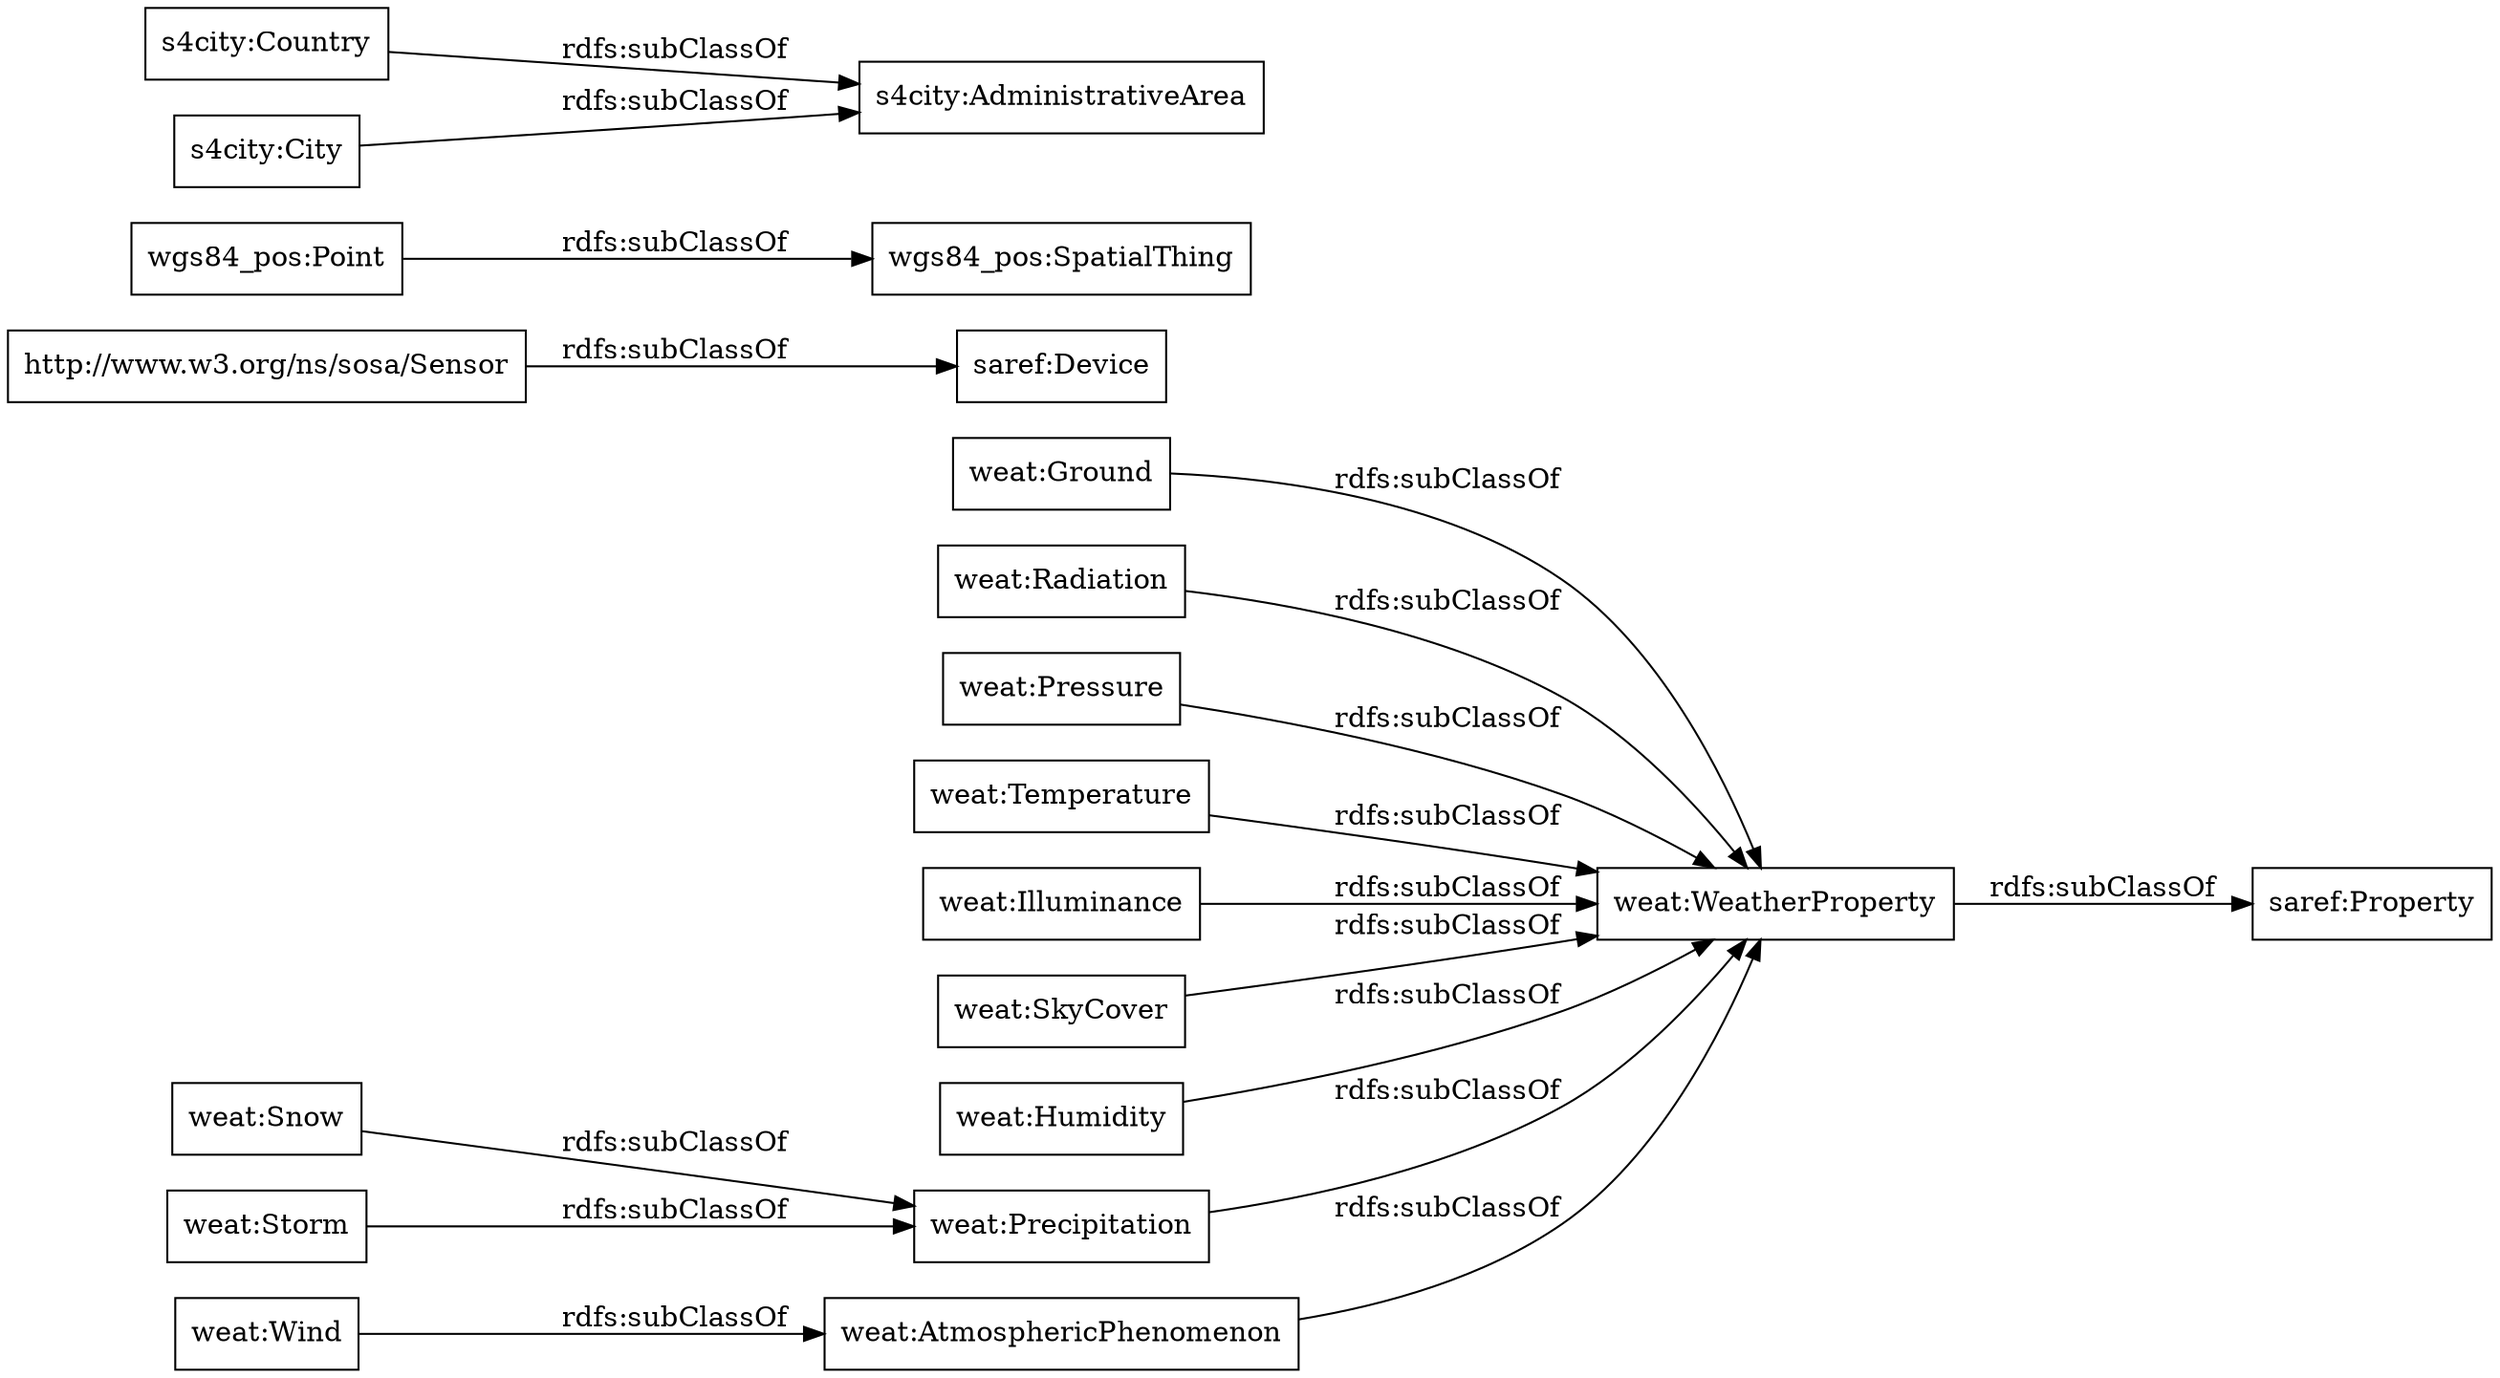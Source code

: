 digraph ar2dtool_diagram { 
rankdir=LR;
size="1000"
node [shape = rectangle, color="black"]; "weat:AtmosphericPhenomenon" "weat:Snow" "weat:Storm" "weat:Ground" "weat:WeatherProperty" "saref:Device" "weat:Radiation" "weat:Pressure" "weat:Temperature" "wgs84_pos:SpatialThing" "s4city:Country" "s4city:AdministrativeArea" "weat:Illuminance" "weat:SkyCover" "http://www.w3.org/ns/sosa/Sensor" "saref:Property" "s4city:City" "wgs84_pos:Point" "weat:Wind" "weat:Humidity" "weat:Precipitation" ; /*classes style*/
	"weat:Illuminance" -> "weat:WeatherProperty" [ label = "rdfs:subClassOf" ];
	"weat:Snow" -> "weat:Precipitation" [ label = "rdfs:subClassOf" ];
	"weat:WeatherProperty" -> "saref:Property" [ label = "rdfs:subClassOf" ];
	"weat:Pressure" -> "weat:WeatherProperty" [ label = "rdfs:subClassOf" ];
	"weat:Ground" -> "weat:WeatherProperty" [ label = "rdfs:subClassOf" ];
	"weat:Radiation" -> "weat:WeatherProperty" [ label = "rdfs:subClassOf" ];
	"wgs84_pos:Point" -> "wgs84_pos:SpatialThing" [ label = "rdfs:subClassOf" ];
	"s4city:City" -> "s4city:AdministrativeArea" [ label = "rdfs:subClassOf" ];
	"weat:Humidity" -> "weat:WeatherProperty" [ label = "rdfs:subClassOf" ];
	"weat:Wind" -> "weat:AtmosphericPhenomenon" [ label = "rdfs:subClassOf" ];
	"weat:Storm" -> "weat:Precipitation" [ label = "rdfs:subClassOf" ];
	"weat:Precipitation" -> "weat:WeatherProperty" [ label = "rdfs:subClassOf" ];
	"http://www.w3.org/ns/sosa/Sensor" -> "saref:Device" [ label = "rdfs:subClassOf" ];
	"weat:AtmosphericPhenomenon" -> "weat:WeatherProperty" [ label = "rdfs:subClassOf" ];
	"weat:SkyCover" -> "weat:WeatherProperty" [ label = "rdfs:subClassOf" ];
	"s4city:Country" -> "s4city:AdministrativeArea" [ label = "rdfs:subClassOf" ];
	"weat:Temperature" -> "weat:WeatherProperty" [ label = "rdfs:subClassOf" ];

}
